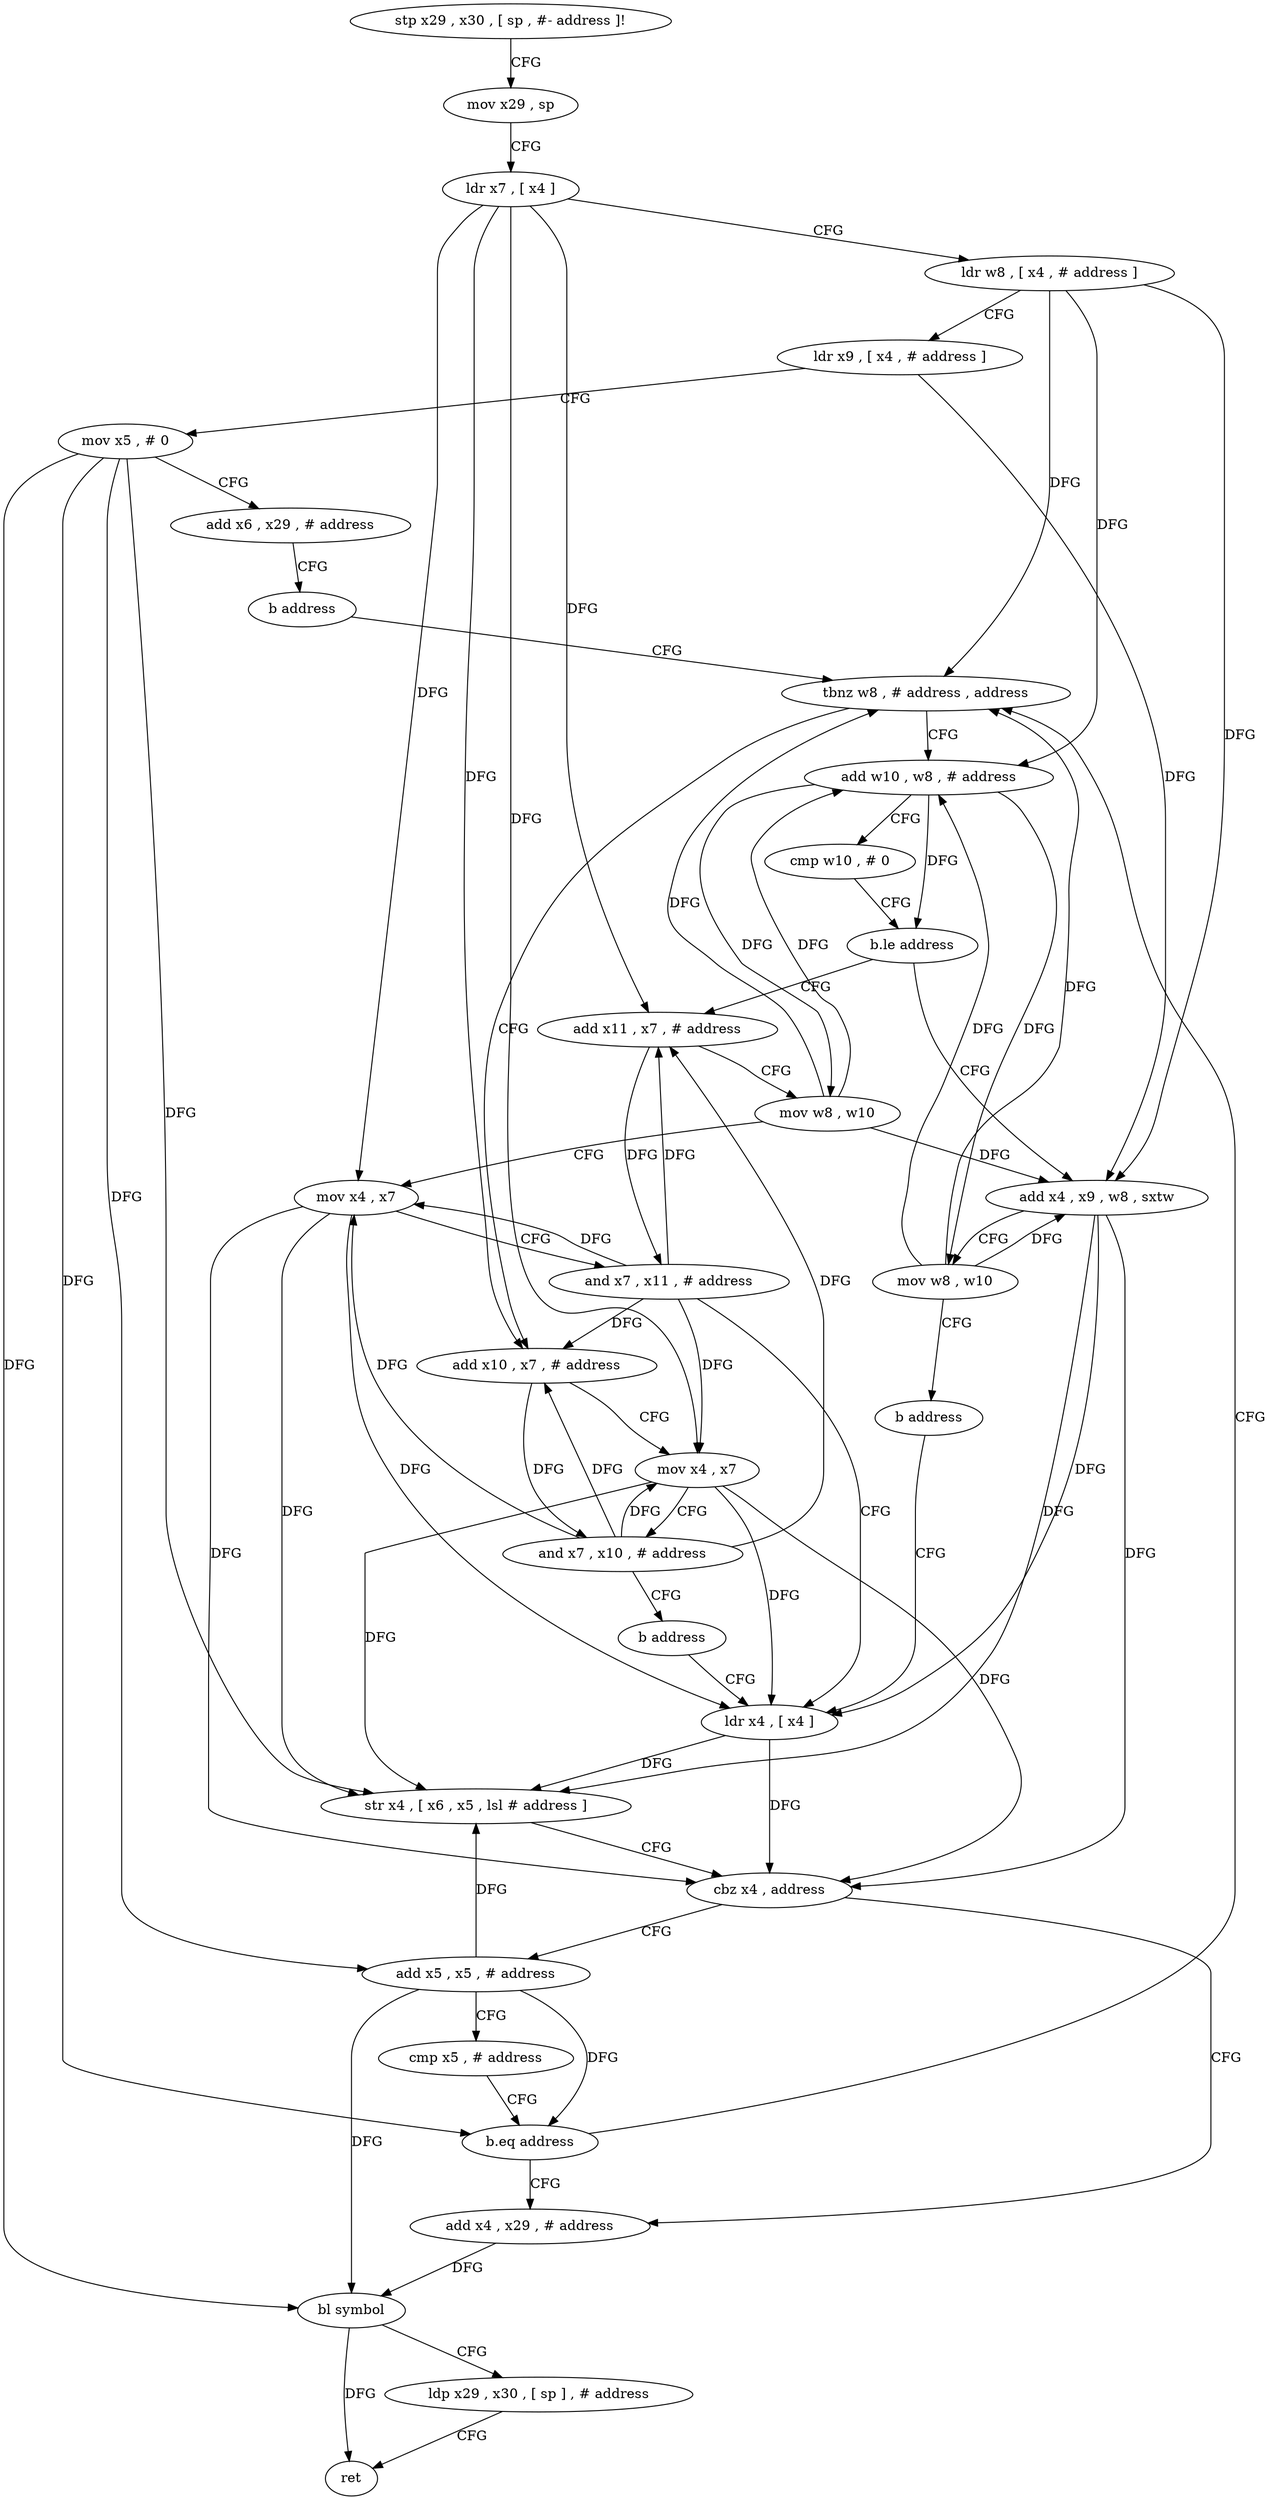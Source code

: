 digraph "func" {
"4373828" [label = "stp x29 , x30 , [ sp , #- address ]!" ]
"4373832" [label = "mov x29 , sp" ]
"4373836" [label = "ldr x7 , [ x4 ]" ]
"4373840" [label = "ldr w8 , [ x4 , # address ]" ]
"4373844" [label = "ldr x9 , [ x4 , # address ]" ]
"4373848" [label = "mov x5 , # 0" ]
"4373852" [label = "add x6 , x29 , # address" ]
"4373856" [label = "b address" ]
"4373912" [label = "tbnz w8 , # address , address" ]
"4373860" [label = "add w10 , w8 , # address" ]
"4373916" [label = "add x10 , x7 , # address" ]
"4373864" [label = "cmp w10 , # 0" ]
"4373868" [label = "b.le address" ]
"4373932" [label = "add x4 , x9 , w8 , sxtw" ]
"4373872" [label = "add x11 , x7 , # address" ]
"4373920" [label = "mov x4 , x7" ]
"4373924" [label = "and x7 , x10 , # address" ]
"4373928" [label = "b address" ]
"4373888" [label = "ldr x4 , [ x4 ]" ]
"4373936" [label = "mov w8 , w10" ]
"4373940" [label = "b address" ]
"4373876" [label = "mov w8 , w10" ]
"4373880" [label = "mov x4 , x7" ]
"4373884" [label = "and x7 , x11 , # address" ]
"4373892" [label = "str x4 , [ x6 , x5 , lsl # address ]" ]
"4373896" [label = "cbz x4 , address" ]
"4373944" [label = "add x4 , x29 , # address" ]
"4373900" [label = "add x5 , x5 , # address" ]
"4373948" [label = "bl symbol" ]
"4373952" [label = "ldp x29 , x30 , [ sp ] , # address" ]
"4373956" [label = "ret" ]
"4373904" [label = "cmp x5 , # address" ]
"4373908" [label = "b.eq address" ]
"4373828" -> "4373832" [ label = "CFG" ]
"4373832" -> "4373836" [ label = "CFG" ]
"4373836" -> "4373840" [ label = "CFG" ]
"4373836" -> "4373916" [ label = "DFG" ]
"4373836" -> "4373920" [ label = "DFG" ]
"4373836" -> "4373872" [ label = "DFG" ]
"4373836" -> "4373880" [ label = "DFG" ]
"4373840" -> "4373844" [ label = "CFG" ]
"4373840" -> "4373912" [ label = "DFG" ]
"4373840" -> "4373860" [ label = "DFG" ]
"4373840" -> "4373932" [ label = "DFG" ]
"4373844" -> "4373848" [ label = "CFG" ]
"4373844" -> "4373932" [ label = "DFG" ]
"4373848" -> "4373852" [ label = "CFG" ]
"4373848" -> "4373892" [ label = "DFG" ]
"4373848" -> "4373948" [ label = "DFG" ]
"4373848" -> "4373900" [ label = "DFG" ]
"4373848" -> "4373908" [ label = "DFG" ]
"4373852" -> "4373856" [ label = "CFG" ]
"4373856" -> "4373912" [ label = "CFG" ]
"4373912" -> "4373860" [ label = "CFG" ]
"4373912" -> "4373916" [ label = "CFG" ]
"4373860" -> "4373864" [ label = "CFG" ]
"4373860" -> "4373868" [ label = "DFG" ]
"4373860" -> "4373936" [ label = "DFG" ]
"4373860" -> "4373876" [ label = "DFG" ]
"4373916" -> "4373920" [ label = "CFG" ]
"4373916" -> "4373924" [ label = "DFG" ]
"4373864" -> "4373868" [ label = "CFG" ]
"4373868" -> "4373932" [ label = "CFG" ]
"4373868" -> "4373872" [ label = "CFG" ]
"4373932" -> "4373936" [ label = "CFG" ]
"4373932" -> "4373888" [ label = "DFG" ]
"4373932" -> "4373892" [ label = "DFG" ]
"4373932" -> "4373896" [ label = "DFG" ]
"4373872" -> "4373876" [ label = "CFG" ]
"4373872" -> "4373884" [ label = "DFG" ]
"4373920" -> "4373924" [ label = "CFG" ]
"4373920" -> "4373888" [ label = "DFG" ]
"4373920" -> "4373892" [ label = "DFG" ]
"4373920" -> "4373896" [ label = "DFG" ]
"4373924" -> "4373928" [ label = "CFG" ]
"4373924" -> "4373916" [ label = "DFG" ]
"4373924" -> "4373920" [ label = "DFG" ]
"4373924" -> "4373872" [ label = "DFG" ]
"4373924" -> "4373880" [ label = "DFG" ]
"4373928" -> "4373888" [ label = "CFG" ]
"4373888" -> "4373892" [ label = "DFG" ]
"4373888" -> "4373896" [ label = "DFG" ]
"4373936" -> "4373940" [ label = "CFG" ]
"4373936" -> "4373912" [ label = "DFG" ]
"4373936" -> "4373860" [ label = "DFG" ]
"4373936" -> "4373932" [ label = "DFG" ]
"4373940" -> "4373888" [ label = "CFG" ]
"4373876" -> "4373880" [ label = "CFG" ]
"4373876" -> "4373912" [ label = "DFG" ]
"4373876" -> "4373860" [ label = "DFG" ]
"4373876" -> "4373932" [ label = "DFG" ]
"4373880" -> "4373884" [ label = "CFG" ]
"4373880" -> "4373888" [ label = "DFG" ]
"4373880" -> "4373892" [ label = "DFG" ]
"4373880" -> "4373896" [ label = "DFG" ]
"4373884" -> "4373888" [ label = "CFG" ]
"4373884" -> "4373916" [ label = "DFG" ]
"4373884" -> "4373920" [ label = "DFG" ]
"4373884" -> "4373872" [ label = "DFG" ]
"4373884" -> "4373880" [ label = "DFG" ]
"4373892" -> "4373896" [ label = "CFG" ]
"4373896" -> "4373944" [ label = "CFG" ]
"4373896" -> "4373900" [ label = "CFG" ]
"4373944" -> "4373948" [ label = "DFG" ]
"4373900" -> "4373904" [ label = "CFG" ]
"4373900" -> "4373948" [ label = "DFG" ]
"4373900" -> "4373892" [ label = "DFG" ]
"4373900" -> "4373908" [ label = "DFG" ]
"4373948" -> "4373952" [ label = "CFG" ]
"4373948" -> "4373956" [ label = "DFG" ]
"4373952" -> "4373956" [ label = "CFG" ]
"4373904" -> "4373908" [ label = "CFG" ]
"4373908" -> "4373944" [ label = "CFG" ]
"4373908" -> "4373912" [ label = "CFG" ]
}
